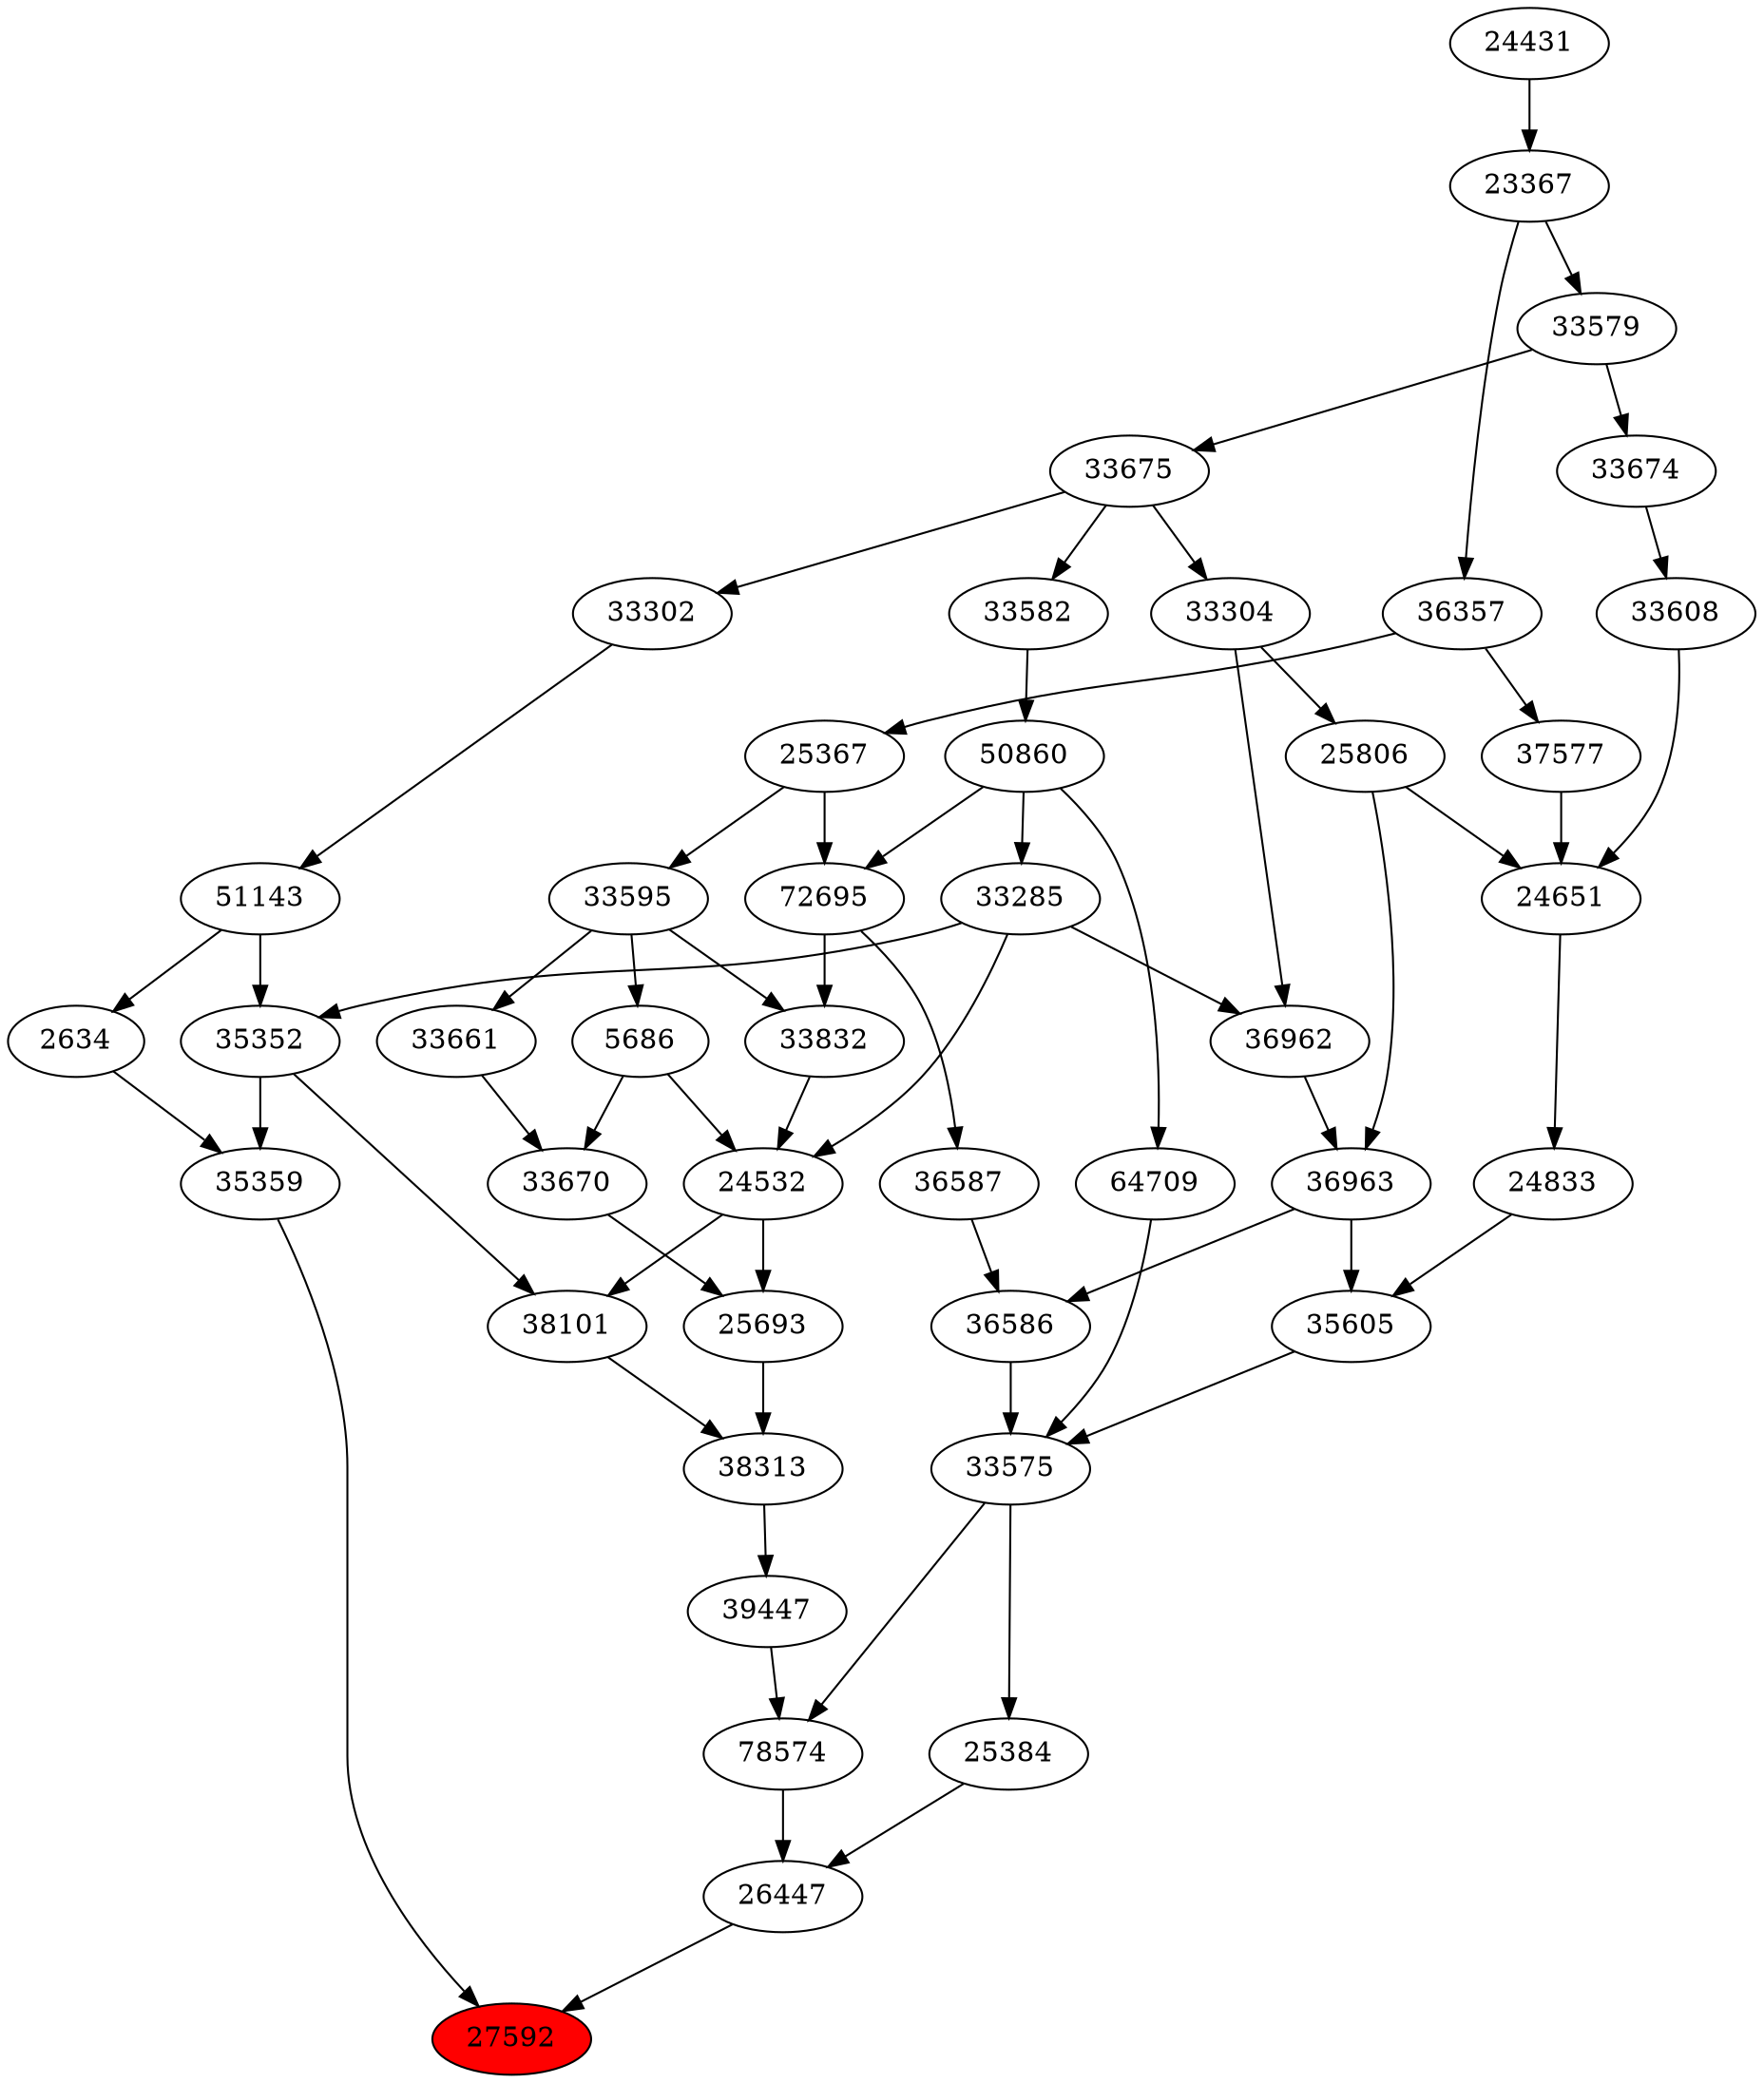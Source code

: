strict digraph{ 
27592 [label="27592" fillcolor=red style=filled]
35359 -> 27592
26447 -> 27592
35359 [label="35359"]
35352 -> 35359
2634 -> 35359
26447 [label="26447"]
25384 -> 26447
78574 -> 26447
35352 [label="35352"]
33285 -> 35352
51143 -> 35352
2634 [label="2634"]
51143 -> 2634
25384 [label="25384"]
33575 -> 25384
78574 [label="78574"]
39447 -> 78574
33575 -> 78574
33285 [label="33285"]
50860 -> 33285
51143 [label="51143"]
33302 -> 51143
33575 [label="33575"]
36586 -> 33575
35605 -> 33575
64709 -> 33575
39447 [label="39447"]
38313 -> 39447
50860 [label="50860"]
33582 -> 50860
33302 [label="33302"]
33675 -> 33302
36586 [label="36586"]
36587 -> 36586
36963 -> 36586
35605 [label="35605"]
24833 -> 35605
36963 -> 35605
64709 [label="64709"]
50860 -> 64709
38313 [label="38313"]
25693 -> 38313
38101 -> 38313
33582 [label="33582"]
33675 -> 33582
33675 [label="33675"]
33579 -> 33675
36587 [label="36587"]
72695 -> 36587
36963 [label="36963"]
36962 -> 36963
25806 -> 36963
24833 [label="24833"]
24651 -> 24833
25693 [label="25693"]
24532 -> 25693
33670 -> 25693
38101 [label="38101"]
24532 -> 38101
35352 -> 38101
33579 [label="33579"]
23367 -> 33579
72695 [label="72695"]
50860 -> 72695
25367 -> 72695
36962 [label="36962"]
33285 -> 36962
33304 -> 36962
25806 [label="25806"]
33304 -> 25806
24651 [label="24651"]
25806 -> 24651
33608 -> 24651
37577 -> 24651
24532 [label="24532"]
33285 -> 24532
5686 -> 24532
33832 -> 24532
33670 [label="33670"]
5686 -> 33670
33661 -> 33670
23367 [label="23367"]
24431 -> 23367
25367 [label="25367"]
36357 -> 25367
33304 [label="33304"]
33675 -> 33304
33608 [label="33608"]
33674 -> 33608
37577 [label="37577"]
36357 -> 37577
5686 [label="5686"]
33595 -> 5686
33832 [label="33832"]
72695 -> 33832
33595 -> 33832
33661 [label="33661"]
33595 -> 33661
24431 [label="24431"]
36357 [label="36357"]
23367 -> 36357
33674 [label="33674"]
33579 -> 33674
33595 [label="33595"]
25367 -> 33595
}